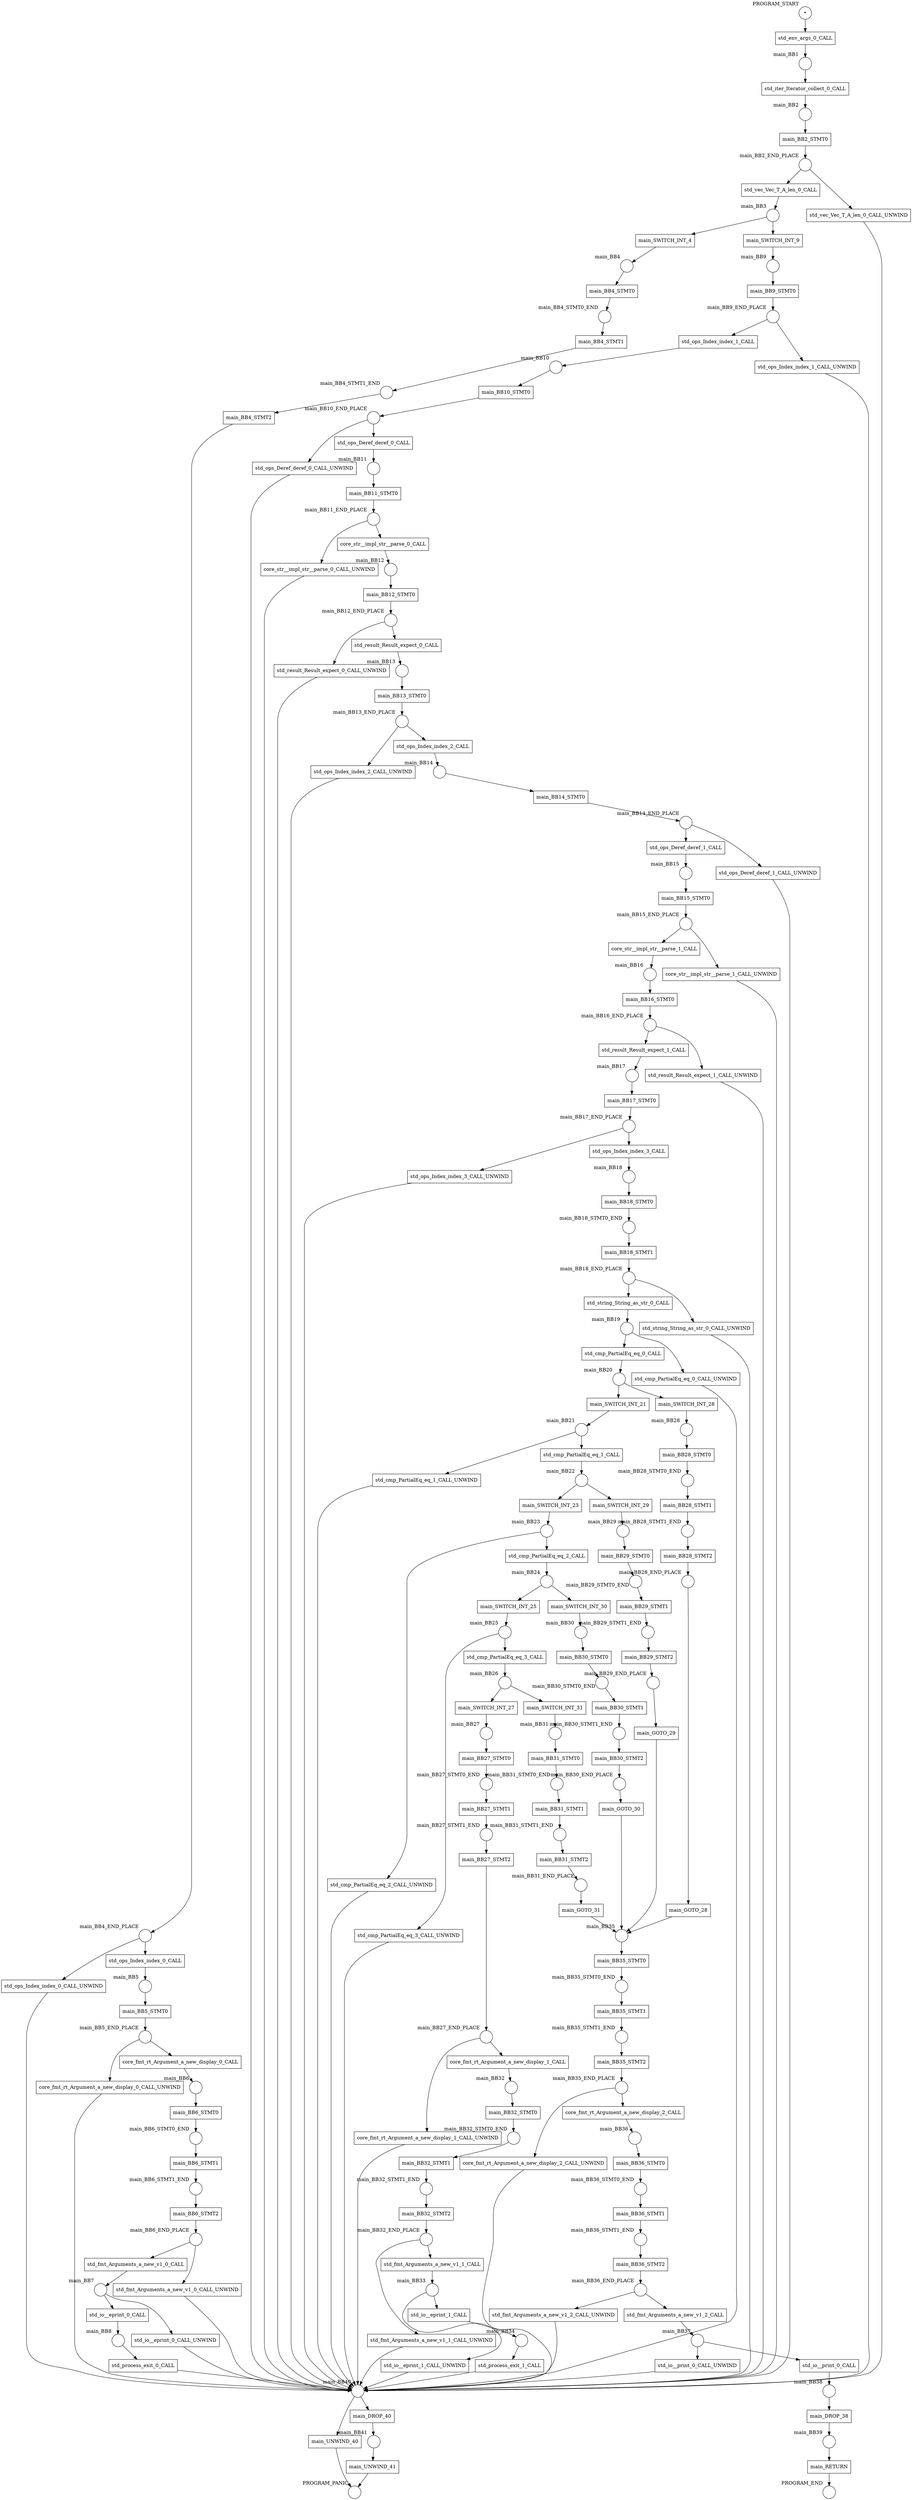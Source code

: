 digraph petrinet {
    PROGRAM_END [shape="circle" xlabel="PROGRAM_END" label=""];
    PROGRAM_PANIC [shape="circle" xlabel="PROGRAM_PANIC" label=""];
    PROGRAM_START [shape="circle" xlabel="PROGRAM_START" label="•"];
    main_BB1 [shape="circle" xlabel="main_BB1" label=""];
    main_BB10 [shape="circle" xlabel="main_BB10" label=""];
    main_BB10_END_PLACE [shape="circle" xlabel="main_BB10_END_PLACE" label=""];
    main_BB11 [shape="circle" xlabel="main_BB11" label=""];
    main_BB11_END_PLACE [shape="circle" xlabel="main_BB11_END_PLACE" label=""];
    main_BB12 [shape="circle" xlabel="main_BB12" label=""];
    main_BB12_END_PLACE [shape="circle" xlabel="main_BB12_END_PLACE" label=""];
    main_BB13 [shape="circle" xlabel="main_BB13" label=""];
    main_BB13_END_PLACE [shape="circle" xlabel="main_BB13_END_PLACE" label=""];
    main_BB14 [shape="circle" xlabel="main_BB14" label=""];
    main_BB14_END_PLACE [shape="circle" xlabel="main_BB14_END_PLACE" label=""];
    main_BB15 [shape="circle" xlabel="main_BB15" label=""];
    main_BB15_END_PLACE [shape="circle" xlabel="main_BB15_END_PLACE" label=""];
    main_BB16 [shape="circle" xlabel="main_BB16" label=""];
    main_BB16_END_PLACE [shape="circle" xlabel="main_BB16_END_PLACE" label=""];
    main_BB17 [shape="circle" xlabel="main_BB17" label=""];
    main_BB17_END_PLACE [shape="circle" xlabel="main_BB17_END_PLACE" label=""];
    main_BB18 [shape="circle" xlabel="main_BB18" label=""];
    main_BB18_END_PLACE [shape="circle" xlabel="main_BB18_END_PLACE" label=""];
    main_BB18_STMT0_END [shape="circle" xlabel="main_BB18_STMT0_END" label=""];
    main_BB19 [shape="circle" xlabel="main_BB19" label=""];
    main_BB2 [shape="circle" xlabel="main_BB2" label=""];
    main_BB20 [shape="circle" xlabel="main_BB20" label=""];
    main_BB21 [shape="circle" xlabel="main_BB21" label=""];
    main_BB22 [shape="circle" xlabel="main_BB22" label=""];
    main_BB23 [shape="circle" xlabel="main_BB23" label=""];
    main_BB24 [shape="circle" xlabel="main_BB24" label=""];
    main_BB25 [shape="circle" xlabel="main_BB25" label=""];
    main_BB26 [shape="circle" xlabel="main_BB26" label=""];
    main_BB27 [shape="circle" xlabel="main_BB27" label=""];
    main_BB27_END_PLACE [shape="circle" xlabel="main_BB27_END_PLACE" label=""];
    main_BB27_STMT0_END [shape="circle" xlabel="main_BB27_STMT0_END" label=""];
    main_BB27_STMT1_END [shape="circle" xlabel="main_BB27_STMT1_END" label=""];
    main_BB28 [shape="circle" xlabel="main_BB28" label=""];
    main_BB28_END_PLACE [shape="circle" xlabel="main_BB28_END_PLACE" label=""];
    main_BB28_STMT0_END [shape="circle" xlabel="main_BB28_STMT0_END" label=""];
    main_BB28_STMT1_END [shape="circle" xlabel="main_BB28_STMT1_END" label=""];
    main_BB29 [shape="circle" xlabel="main_BB29" label=""];
    main_BB29_END_PLACE [shape="circle" xlabel="main_BB29_END_PLACE" label=""];
    main_BB29_STMT0_END [shape="circle" xlabel="main_BB29_STMT0_END" label=""];
    main_BB29_STMT1_END [shape="circle" xlabel="main_BB29_STMT1_END" label=""];
    main_BB2_END_PLACE [shape="circle" xlabel="main_BB2_END_PLACE" label=""];
    main_BB3 [shape="circle" xlabel="main_BB3" label=""];
    main_BB30 [shape="circle" xlabel="main_BB30" label=""];
    main_BB30_END_PLACE [shape="circle" xlabel="main_BB30_END_PLACE" label=""];
    main_BB30_STMT0_END [shape="circle" xlabel="main_BB30_STMT0_END" label=""];
    main_BB30_STMT1_END [shape="circle" xlabel="main_BB30_STMT1_END" label=""];
    main_BB31 [shape="circle" xlabel="main_BB31" label=""];
    main_BB31_END_PLACE [shape="circle" xlabel="main_BB31_END_PLACE" label=""];
    main_BB31_STMT0_END [shape="circle" xlabel="main_BB31_STMT0_END" label=""];
    main_BB31_STMT1_END [shape="circle" xlabel="main_BB31_STMT1_END" label=""];
    main_BB32 [shape="circle" xlabel="main_BB32" label=""];
    main_BB32_END_PLACE [shape="circle" xlabel="main_BB32_END_PLACE" label=""];
    main_BB32_STMT0_END [shape="circle" xlabel="main_BB32_STMT0_END" label=""];
    main_BB32_STMT1_END [shape="circle" xlabel="main_BB32_STMT1_END" label=""];
    main_BB33 [shape="circle" xlabel="main_BB33" label=""];
    main_BB34 [shape="circle" xlabel="main_BB34" label=""];
    main_BB35 [shape="circle" xlabel="main_BB35" label=""];
    main_BB35_END_PLACE [shape="circle" xlabel="main_BB35_END_PLACE" label=""];
    main_BB35_STMT0_END [shape="circle" xlabel="main_BB35_STMT0_END" label=""];
    main_BB35_STMT1_END [shape="circle" xlabel="main_BB35_STMT1_END" label=""];
    main_BB36 [shape="circle" xlabel="main_BB36" label=""];
    main_BB36_END_PLACE [shape="circle" xlabel="main_BB36_END_PLACE" label=""];
    main_BB36_STMT0_END [shape="circle" xlabel="main_BB36_STMT0_END" label=""];
    main_BB36_STMT1_END [shape="circle" xlabel="main_BB36_STMT1_END" label=""];
    main_BB37 [shape="circle" xlabel="main_BB37" label=""];
    main_BB38 [shape="circle" xlabel="main_BB38" label=""];
    main_BB39 [shape="circle" xlabel="main_BB39" label=""];
    main_BB4 [shape="circle" xlabel="main_BB4" label=""];
    main_BB40 [shape="circle" xlabel="main_BB40" label=""];
    main_BB41 [shape="circle" xlabel="main_BB41" label=""];
    main_BB4_END_PLACE [shape="circle" xlabel="main_BB4_END_PLACE" label=""];
    main_BB4_STMT0_END [shape="circle" xlabel="main_BB4_STMT0_END" label=""];
    main_BB4_STMT1_END [shape="circle" xlabel="main_BB4_STMT1_END" label=""];
    main_BB5 [shape="circle" xlabel="main_BB5" label=""];
    main_BB5_END_PLACE [shape="circle" xlabel="main_BB5_END_PLACE" label=""];
    main_BB6 [shape="circle" xlabel="main_BB6" label=""];
    main_BB6_END_PLACE [shape="circle" xlabel="main_BB6_END_PLACE" label=""];
    main_BB6_STMT0_END [shape="circle" xlabel="main_BB6_STMT0_END" label=""];
    main_BB6_STMT1_END [shape="circle" xlabel="main_BB6_STMT1_END" label=""];
    main_BB7 [shape="circle" xlabel="main_BB7" label=""];
    main_BB8 [shape="circle" xlabel="main_BB8" label=""];
    main_BB9 [shape="circle" xlabel="main_BB9" label=""];
    main_BB9_END_PLACE [shape="circle" xlabel="main_BB9_END_PLACE" label=""];
    core_fmt_rt_Argument_a_new_display_0_CALL [shape="box" xlabel="" label="core_fmt_rt_Argument_a_new_display_0_CALL"];
    core_fmt_rt_Argument_a_new_display_0_CALL_UNWIND [shape="box" xlabel="" label="core_fmt_rt_Argument_a_new_display_0_CALL_UNWIND"];
    core_fmt_rt_Argument_a_new_display_1_CALL [shape="box" xlabel="" label="core_fmt_rt_Argument_a_new_display_1_CALL"];
    core_fmt_rt_Argument_a_new_display_1_CALL_UNWIND [shape="box" xlabel="" label="core_fmt_rt_Argument_a_new_display_1_CALL_UNWIND"];
    core_fmt_rt_Argument_a_new_display_2_CALL [shape="box" xlabel="" label="core_fmt_rt_Argument_a_new_display_2_CALL"];
    core_fmt_rt_Argument_a_new_display_2_CALL_UNWIND [shape="box" xlabel="" label="core_fmt_rt_Argument_a_new_display_2_CALL_UNWIND"];
    core_str__impl_str__parse_0_CALL [shape="box" xlabel="" label="core_str__impl_str__parse_0_CALL"];
    core_str__impl_str__parse_0_CALL_UNWIND [shape="box" xlabel="" label="core_str__impl_str__parse_0_CALL_UNWIND"];
    core_str__impl_str__parse_1_CALL [shape="box" xlabel="" label="core_str__impl_str__parse_1_CALL"];
    core_str__impl_str__parse_1_CALL_UNWIND [shape="box" xlabel="" label="core_str__impl_str__parse_1_CALL_UNWIND"];
    main_BB10_STMT0 [shape="box" xlabel="" label="main_BB10_STMT0"];
    main_BB11_STMT0 [shape="box" xlabel="" label="main_BB11_STMT0"];
    main_BB12_STMT0 [shape="box" xlabel="" label="main_BB12_STMT0"];
    main_BB13_STMT0 [shape="box" xlabel="" label="main_BB13_STMT0"];
    main_BB14_STMT0 [shape="box" xlabel="" label="main_BB14_STMT0"];
    main_BB15_STMT0 [shape="box" xlabel="" label="main_BB15_STMT0"];
    main_BB16_STMT0 [shape="box" xlabel="" label="main_BB16_STMT0"];
    main_BB17_STMT0 [shape="box" xlabel="" label="main_BB17_STMT0"];
    main_BB18_STMT0 [shape="box" xlabel="" label="main_BB18_STMT0"];
    main_BB18_STMT1 [shape="box" xlabel="" label="main_BB18_STMT1"];
    main_BB27_STMT0 [shape="box" xlabel="" label="main_BB27_STMT0"];
    main_BB27_STMT1 [shape="box" xlabel="" label="main_BB27_STMT1"];
    main_BB27_STMT2 [shape="box" xlabel="" label="main_BB27_STMT2"];
    main_BB28_STMT0 [shape="box" xlabel="" label="main_BB28_STMT0"];
    main_BB28_STMT1 [shape="box" xlabel="" label="main_BB28_STMT1"];
    main_BB28_STMT2 [shape="box" xlabel="" label="main_BB28_STMT2"];
    main_BB29_STMT0 [shape="box" xlabel="" label="main_BB29_STMT0"];
    main_BB29_STMT1 [shape="box" xlabel="" label="main_BB29_STMT1"];
    main_BB29_STMT2 [shape="box" xlabel="" label="main_BB29_STMT2"];
    main_BB2_STMT0 [shape="box" xlabel="" label="main_BB2_STMT0"];
    main_BB30_STMT0 [shape="box" xlabel="" label="main_BB30_STMT0"];
    main_BB30_STMT1 [shape="box" xlabel="" label="main_BB30_STMT1"];
    main_BB30_STMT2 [shape="box" xlabel="" label="main_BB30_STMT2"];
    main_BB31_STMT0 [shape="box" xlabel="" label="main_BB31_STMT0"];
    main_BB31_STMT1 [shape="box" xlabel="" label="main_BB31_STMT1"];
    main_BB31_STMT2 [shape="box" xlabel="" label="main_BB31_STMT2"];
    main_BB32_STMT0 [shape="box" xlabel="" label="main_BB32_STMT0"];
    main_BB32_STMT1 [shape="box" xlabel="" label="main_BB32_STMT1"];
    main_BB32_STMT2 [shape="box" xlabel="" label="main_BB32_STMT2"];
    main_BB35_STMT0 [shape="box" xlabel="" label="main_BB35_STMT0"];
    main_BB35_STMT1 [shape="box" xlabel="" label="main_BB35_STMT1"];
    main_BB35_STMT2 [shape="box" xlabel="" label="main_BB35_STMT2"];
    main_BB36_STMT0 [shape="box" xlabel="" label="main_BB36_STMT0"];
    main_BB36_STMT1 [shape="box" xlabel="" label="main_BB36_STMT1"];
    main_BB36_STMT2 [shape="box" xlabel="" label="main_BB36_STMT2"];
    main_BB4_STMT0 [shape="box" xlabel="" label="main_BB4_STMT0"];
    main_BB4_STMT1 [shape="box" xlabel="" label="main_BB4_STMT1"];
    main_BB4_STMT2 [shape="box" xlabel="" label="main_BB4_STMT2"];
    main_BB5_STMT0 [shape="box" xlabel="" label="main_BB5_STMT0"];
    main_BB6_STMT0 [shape="box" xlabel="" label="main_BB6_STMT0"];
    main_BB6_STMT1 [shape="box" xlabel="" label="main_BB6_STMT1"];
    main_BB6_STMT2 [shape="box" xlabel="" label="main_BB6_STMT2"];
    main_BB9_STMT0 [shape="box" xlabel="" label="main_BB9_STMT0"];
    main_DROP_38 [shape="box" xlabel="" label="main_DROP_38"];
    main_DROP_40 [shape="box" xlabel="" label="main_DROP_40"];
    main_GOTO_28 [shape="box" xlabel="" label="main_GOTO_28"];
    main_GOTO_29 [shape="box" xlabel="" label="main_GOTO_29"];
    main_GOTO_30 [shape="box" xlabel="" label="main_GOTO_30"];
    main_GOTO_31 [shape="box" xlabel="" label="main_GOTO_31"];
    main_RETURN [shape="box" xlabel="" label="main_RETURN"];
    main_SWITCH_INT_21 [shape="box" xlabel="" label="main_SWITCH_INT_21"];
    main_SWITCH_INT_23 [shape="box" xlabel="" label="main_SWITCH_INT_23"];
    main_SWITCH_INT_25 [shape="box" xlabel="" label="main_SWITCH_INT_25"];
    main_SWITCH_INT_27 [shape="box" xlabel="" label="main_SWITCH_INT_27"];
    main_SWITCH_INT_28 [shape="box" xlabel="" label="main_SWITCH_INT_28"];
    main_SWITCH_INT_29 [shape="box" xlabel="" label="main_SWITCH_INT_29"];
    main_SWITCH_INT_30 [shape="box" xlabel="" label="main_SWITCH_INT_30"];
    main_SWITCH_INT_31 [shape="box" xlabel="" label="main_SWITCH_INT_31"];
    main_SWITCH_INT_4 [shape="box" xlabel="" label="main_SWITCH_INT_4"];
    main_SWITCH_INT_9 [shape="box" xlabel="" label="main_SWITCH_INT_9"];
    main_UNWIND_40 [shape="box" xlabel="" label="main_UNWIND_40"];
    main_UNWIND_41 [shape="box" xlabel="" label="main_UNWIND_41"];
    std_cmp_PartialEq_eq_0_CALL [shape="box" xlabel="" label="std_cmp_PartialEq_eq_0_CALL"];
    std_cmp_PartialEq_eq_0_CALL_UNWIND [shape="box" xlabel="" label="std_cmp_PartialEq_eq_0_CALL_UNWIND"];
    std_cmp_PartialEq_eq_1_CALL [shape="box" xlabel="" label="std_cmp_PartialEq_eq_1_CALL"];
    std_cmp_PartialEq_eq_1_CALL_UNWIND [shape="box" xlabel="" label="std_cmp_PartialEq_eq_1_CALL_UNWIND"];
    std_cmp_PartialEq_eq_2_CALL [shape="box" xlabel="" label="std_cmp_PartialEq_eq_2_CALL"];
    std_cmp_PartialEq_eq_2_CALL_UNWIND [shape="box" xlabel="" label="std_cmp_PartialEq_eq_2_CALL_UNWIND"];
    std_cmp_PartialEq_eq_3_CALL [shape="box" xlabel="" label="std_cmp_PartialEq_eq_3_CALL"];
    std_cmp_PartialEq_eq_3_CALL_UNWIND [shape="box" xlabel="" label="std_cmp_PartialEq_eq_3_CALL_UNWIND"];
    std_env_args_0_CALL [shape="box" xlabel="" label="std_env_args_0_CALL"];
    std_fmt_Arguments_a_new_v1_0_CALL [shape="box" xlabel="" label="std_fmt_Arguments_a_new_v1_0_CALL"];
    std_fmt_Arguments_a_new_v1_0_CALL_UNWIND [shape="box" xlabel="" label="std_fmt_Arguments_a_new_v1_0_CALL_UNWIND"];
    std_fmt_Arguments_a_new_v1_1_CALL [shape="box" xlabel="" label="std_fmt_Arguments_a_new_v1_1_CALL"];
    std_fmt_Arguments_a_new_v1_1_CALL_UNWIND [shape="box" xlabel="" label="std_fmt_Arguments_a_new_v1_1_CALL_UNWIND"];
    std_fmt_Arguments_a_new_v1_2_CALL [shape="box" xlabel="" label="std_fmt_Arguments_a_new_v1_2_CALL"];
    std_fmt_Arguments_a_new_v1_2_CALL_UNWIND [shape="box" xlabel="" label="std_fmt_Arguments_a_new_v1_2_CALL_UNWIND"];
    std_io__eprint_0_CALL [shape="box" xlabel="" label="std_io__eprint_0_CALL"];
    std_io__eprint_0_CALL_UNWIND [shape="box" xlabel="" label="std_io__eprint_0_CALL_UNWIND"];
    std_io__eprint_1_CALL [shape="box" xlabel="" label="std_io__eprint_1_CALL"];
    std_io__eprint_1_CALL_UNWIND [shape="box" xlabel="" label="std_io__eprint_1_CALL_UNWIND"];
    std_io__print_0_CALL [shape="box" xlabel="" label="std_io__print_0_CALL"];
    std_io__print_0_CALL_UNWIND [shape="box" xlabel="" label="std_io__print_0_CALL_UNWIND"];
    std_iter_Iterator_collect_0_CALL [shape="box" xlabel="" label="std_iter_Iterator_collect_0_CALL"];
    std_ops_Deref_deref_0_CALL [shape="box" xlabel="" label="std_ops_Deref_deref_0_CALL"];
    std_ops_Deref_deref_0_CALL_UNWIND [shape="box" xlabel="" label="std_ops_Deref_deref_0_CALL_UNWIND"];
    std_ops_Deref_deref_1_CALL [shape="box" xlabel="" label="std_ops_Deref_deref_1_CALL"];
    std_ops_Deref_deref_1_CALL_UNWIND [shape="box" xlabel="" label="std_ops_Deref_deref_1_CALL_UNWIND"];
    std_ops_Index_index_0_CALL [shape="box" xlabel="" label="std_ops_Index_index_0_CALL"];
    std_ops_Index_index_0_CALL_UNWIND [shape="box" xlabel="" label="std_ops_Index_index_0_CALL_UNWIND"];
    std_ops_Index_index_1_CALL [shape="box" xlabel="" label="std_ops_Index_index_1_CALL"];
    std_ops_Index_index_1_CALL_UNWIND [shape="box" xlabel="" label="std_ops_Index_index_1_CALL_UNWIND"];
    std_ops_Index_index_2_CALL [shape="box" xlabel="" label="std_ops_Index_index_2_CALL"];
    std_ops_Index_index_2_CALL_UNWIND [shape="box" xlabel="" label="std_ops_Index_index_2_CALL_UNWIND"];
    std_ops_Index_index_3_CALL [shape="box" xlabel="" label="std_ops_Index_index_3_CALL"];
    std_ops_Index_index_3_CALL_UNWIND [shape="box" xlabel="" label="std_ops_Index_index_3_CALL_UNWIND"];
    std_process_exit_0_CALL [shape="box" xlabel="" label="std_process_exit_0_CALL"];
    std_process_exit_1_CALL [shape="box" xlabel="" label="std_process_exit_1_CALL"];
    std_result_Result_expect_0_CALL [shape="box" xlabel="" label="std_result_Result_expect_0_CALL"];
    std_result_Result_expect_0_CALL_UNWIND [shape="box" xlabel="" label="std_result_Result_expect_0_CALL_UNWIND"];
    std_result_Result_expect_1_CALL [shape="box" xlabel="" label="std_result_Result_expect_1_CALL"];
    std_result_Result_expect_1_CALL_UNWIND [shape="box" xlabel="" label="std_result_Result_expect_1_CALL_UNWIND"];
    std_string_String_as_str_0_CALL [shape="box" xlabel="" label="std_string_String_as_str_0_CALL"];
    std_string_String_as_str_0_CALL_UNWIND [shape="box" xlabel="" label="std_string_String_as_str_0_CALL_UNWIND"];
    std_vec_Vec_T_A_len_0_CALL [shape="box" xlabel="" label="std_vec_Vec_T_A_len_0_CALL"];
    std_vec_Vec_T_A_len_0_CALL_UNWIND [shape="box" xlabel="" label="std_vec_Vec_T_A_len_0_CALL_UNWIND"];
    PROGRAM_START -> std_env_args_0_CALL;
    main_BB1 -> std_iter_Iterator_collect_0_CALL;
    main_BB10 -> main_BB10_STMT0;
    main_BB10_END_PLACE -> std_ops_Deref_deref_0_CALL;
    main_BB10_END_PLACE -> std_ops_Deref_deref_0_CALL_UNWIND;
    main_BB11 -> main_BB11_STMT0;
    main_BB11_END_PLACE -> core_str__impl_str__parse_0_CALL;
    main_BB11_END_PLACE -> core_str__impl_str__parse_0_CALL_UNWIND;
    main_BB12 -> main_BB12_STMT0;
    main_BB12_END_PLACE -> std_result_Result_expect_0_CALL;
    main_BB12_END_PLACE -> std_result_Result_expect_0_CALL_UNWIND;
    main_BB13 -> main_BB13_STMT0;
    main_BB13_END_PLACE -> std_ops_Index_index_2_CALL;
    main_BB13_END_PLACE -> std_ops_Index_index_2_CALL_UNWIND;
    main_BB14 -> main_BB14_STMT0;
    main_BB14_END_PLACE -> std_ops_Deref_deref_1_CALL;
    main_BB14_END_PLACE -> std_ops_Deref_deref_1_CALL_UNWIND;
    main_BB15 -> main_BB15_STMT0;
    main_BB15_END_PLACE -> core_str__impl_str__parse_1_CALL;
    main_BB15_END_PLACE -> core_str__impl_str__parse_1_CALL_UNWIND;
    main_BB16 -> main_BB16_STMT0;
    main_BB16_END_PLACE -> std_result_Result_expect_1_CALL;
    main_BB16_END_PLACE -> std_result_Result_expect_1_CALL_UNWIND;
    main_BB17 -> main_BB17_STMT0;
    main_BB17_END_PLACE -> std_ops_Index_index_3_CALL;
    main_BB17_END_PLACE -> std_ops_Index_index_3_CALL_UNWIND;
    main_BB18 -> main_BB18_STMT0;
    main_BB18_END_PLACE -> std_string_String_as_str_0_CALL;
    main_BB18_END_PLACE -> std_string_String_as_str_0_CALL_UNWIND;
    main_BB18_STMT0_END -> main_BB18_STMT1;
    main_BB19 -> std_cmp_PartialEq_eq_0_CALL;
    main_BB19 -> std_cmp_PartialEq_eq_0_CALL_UNWIND;
    main_BB2 -> main_BB2_STMT0;
    main_BB20 -> main_SWITCH_INT_21;
    main_BB20 -> main_SWITCH_INT_28;
    main_BB21 -> std_cmp_PartialEq_eq_1_CALL;
    main_BB21 -> std_cmp_PartialEq_eq_1_CALL_UNWIND;
    main_BB22 -> main_SWITCH_INT_23;
    main_BB22 -> main_SWITCH_INT_29;
    main_BB23 -> std_cmp_PartialEq_eq_2_CALL;
    main_BB23 -> std_cmp_PartialEq_eq_2_CALL_UNWIND;
    main_BB24 -> main_SWITCH_INT_25;
    main_BB24 -> main_SWITCH_INT_30;
    main_BB25 -> std_cmp_PartialEq_eq_3_CALL;
    main_BB25 -> std_cmp_PartialEq_eq_3_CALL_UNWIND;
    main_BB26 -> main_SWITCH_INT_27;
    main_BB26 -> main_SWITCH_INT_31;
    main_BB27 -> main_BB27_STMT0;
    main_BB27_END_PLACE -> core_fmt_rt_Argument_a_new_display_1_CALL;
    main_BB27_END_PLACE -> core_fmt_rt_Argument_a_new_display_1_CALL_UNWIND;
    main_BB27_STMT0_END -> main_BB27_STMT1;
    main_BB27_STMT1_END -> main_BB27_STMT2;
    main_BB28 -> main_BB28_STMT0;
    main_BB28_END_PLACE -> main_GOTO_28;
    main_BB28_STMT0_END -> main_BB28_STMT1;
    main_BB28_STMT1_END -> main_BB28_STMT2;
    main_BB29 -> main_BB29_STMT0;
    main_BB29_END_PLACE -> main_GOTO_29;
    main_BB29_STMT0_END -> main_BB29_STMT1;
    main_BB29_STMT1_END -> main_BB29_STMT2;
    main_BB2_END_PLACE -> std_vec_Vec_T_A_len_0_CALL;
    main_BB2_END_PLACE -> std_vec_Vec_T_A_len_0_CALL_UNWIND;
    main_BB3 -> main_SWITCH_INT_4;
    main_BB3 -> main_SWITCH_INT_9;
    main_BB30 -> main_BB30_STMT0;
    main_BB30_END_PLACE -> main_GOTO_30;
    main_BB30_STMT0_END -> main_BB30_STMT1;
    main_BB30_STMT1_END -> main_BB30_STMT2;
    main_BB31 -> main_BB31_STMT0;
    main_BB31_END_PLACE -> main_GOTO_31;
    main_BB31_STMT0_END -> main_BB31_STMT1;
    main_BB31_STMT1_END -> main_BB31_STMT2;
    main_BB32 -> main_BB32_STMT0;
    main_BB32_END_PLACE -> std_fmt_Arguments_a_new_v1_1_CALL;
    main_BB32_END_PLACE -> std_fmt_Arguments_a_new_v1_1_CALL_UNWIND;
    main_BB32_STMT0_END -> main_BB32_STMT1;
    main_BB32_STMT1_END -> main_BB32_STMT2;
    main_BB33 -> std_io__eprint_1_CALL;
    main_BB33 -> std_io__eprint_1_CALL_UNWIND;
    main_BB34 -> std_process_exit_1_CALL;
    main_BB35 -> main_BB35_STMT0;
    main_BB35_END_PLACE -> core_fmt_rt_Argument_a_new_display_2_CALL;
    main_BB35_END_PLACE -> core_fmt_rt_Argument_a_new_display_2_CALL_UNWIND;
    main_BB35_STMT0_END -> main_BB35_STMT1;
    main_BB35_STMT1_END -> main_BB35_STMT2;
    main_BB36 -> main_BB36_STMT0;
    main_BB36_END_PLACE -> std_fmt_Arguments_a_new_v1_2_CALL;
    main_BB36_END_PLACE -> std_fmt_Arguments_a_new_v1_2_CALL_UNWIND;
    main_BB36_STMT0_END -> main_BB36_STMT1;
    main_BB36_STMT1_END -> main_BB36_STMT2;
    main_BB37 -> std_io__print_0_CALL;
    main_BB37 -> std_io__print_0_CALL_UNWIND;
    main_BB38 -> main_DROP_38;
    main_BB39 -> main_RETURN;
    main_BB4 -> main_BB4_STMT0;
    main_BB40 -> main_DROP_40;
    main_BB40 -> main_UNWIND_40;
    main_BB41 -> main_UNWIND_41;
    main_BB4_END_PLACE -> std_ops_Index_index_0_CALL;
    main_BB4_END_PLACE -> std_ops_Index_index_0_CALL_UNWIND;
    main_BB4_STMT0_END -> main_BB4_STMT1;
    main_BB4_STMT1_END -> main_BB4_STMT2;
    main_BB5 -> main_BB5_STMT0;
    main_BB5_END_PLACE -> core_fmt_rt_Argument_a_new_display_0_CALL;
    main_BB5_END_PLACE -> core_fmt_rt_Argument_a_new_display_0_CALL_UNWIND;
    main_BB6 -> main_BB6_STMT0;
    main_BB6_END_PLACE -> std_fmt_Arguments_a_new_v1_0_CALL;
    main_BB6_END_PLACE -> std_fmt_Arguments_a_new_v1_0_CALL_UNWIND;
    main_BB6_STMT0_END -> main_BB6_STMT1;
    main_BB6_STMT1_END -> main_BB6_STMT2;
    main_BB7 -> std_io__eprint_0_CALL;
    main_BB7 -> std_io__eprint_0_CALL_UNWIND;
    main_BB8 -> std_process_exit_0_CALL;
    main_BB9 -> main_BB9_STMT0;
    main_BB9_END_PLACE -> std_ops_Index_index_1_CALL;
    main_BB9_END_PLACE -> std_ops_Index_index_1_CALL_UNWIND;
    core_fmt_rt_Argument_a_new_display_0_CALL -> main_BB6;
    core_fmt_rt_Argument_a_new_display_0_CALL_UNWIND -> main_BB40;
    core_fmt_rt_Argument_a_new_display_1_CALL -> main_BB32;
    core_fmt_rt_Argument_a_new_display_1_CALL_UNWIND -> main_BB40;
    core_fmt_rt_Argument_a_new_display_2_CALL -> main_BB36;
    core_fmt_rt_Argument_a_new_display_2_CALL_UNWIND -> main_BB40;
    core_str__impl_str__parse_0_CALL -> main_BB12;
    core_str__impl_str__parse_0_CALL_UNWIND -> main_BB40;
    core_str__impl_str__parse_1_CALL -> main_BB16;
    core_str__impl_str__parse_1_CALL_UNWIND -> main_BB40;
    main_BB10_STMT0 -> main_BB10_END_PLACE;
    main_BB11_STMT0 -> main_BB11_END_PLACE;
    main_BB12_STMT0 -> main_BB12_END_PLACE;
    main_BB13_STMT0 -> main_BB13_END_PLACE;
    main_BB14_STMT0 -> main_BB14_END_PLACE;
    main_BB15_STMT0 -> main_BB15_END_PLACE;
    main_BB16_STMT0 -> main_BB16_END_PLACE;
    main_BB17_STMT0 -> main_BB17_END_PLACE;
    main_BB18_STMT0 -> main_BB18_STMT0_END;
    main_BB18_STMT1 -> main_BB18_END_PLACE;
    main_BB27_STMT0 -> main_BB27_STMT0_END;
    main_BB27_STMT1 -> main_BB27_STMT1_END;
    main_BB27_STMT2 -> main_BB27_END_PLACE;
    main_BB28_STMT0 -> main_BB28_STMT0_END;
    main_BB28_STMT1 -> main_BB28_STMT1_END;
    main_BB28_STMT2 -> main_BB28_END_PLACE;
    main_BB29_STMT0 -> main_BB29_STMT0_END;
    main_BB29_STMT1 -> main_BB29_STMT1_END;
    main_BB29_STMT2 -> main_BB29_END_PLACE;
    main_BB2_STMT0 -> main_BB2_END_PLACE;
    main_BB30_STMT0 -> main_BB30_STMT0_END;
    main_BB30_STMT1 -> main_BB30_STMT1_END;
    main_BB30_STMT2 -> main_BB30_END_PLACE;
    main_BB31_STMT0 -> main_BB31_STMT0_END;
    main_BB31_STMT1 -> main_BB31_STMT1_END;
    main_BB31_STMT2 -> main_BB31_END_PLACE;
    main_BB32_STMT0 -> main_BB32_STMT0_END;
    main_BB32_STMT1 -> main_BB32_STMT1_END;
    main_BB32_STMT2 -> main_BB32_END_PLACE;
    main_BB35_STMT0 -> main_BB35_STMT0_END;
    main_BB35_STMT1 -> main_BB35_STMT1_END;
    main_BB35_STMT2 -> main_BB35_END_PLACE;
    main_BB36_STMT0 -> main_BB36_STMT0_END;
    main_BB36_STMT1 -> main_BB36_STMT1_END;
    main_BB36_STMT2 -> main_BB36_END_PLACE;
    main_BB4_STMT0 -> main_BB4_STMT0_END;
    main_BB4_STMT1 -> main_BB4_STMT1_END;
    main_BB4_STMT2 -> main_BB4_END_PLACE;
    main_BB5_STMT0 -> main_BB5_END_PLACE;
    main_BB6_STMT0 -> main_BB6_STMT0_END;
    main_BB6_STMT1 -> main_BB6_STMT1_END;
    main_BB6_STMT2 -> main_BB6_END_PLACE;
    main_BB9_STMT0 -> main_BB9_END_PLACE;
    main_DROP_38 -> main_BB39;
    main_DROP_40 -> main_BB41;
    main_GOTO_28 -> main_BB35;
    main_GOTO_29 -> main_BB35;
    main_GOTO_30 -> main_BB35;
    main_GOTO_31 -> main_BB35;
    main_RETURN -> PROGRAM_END;
    main_SWITCH_INT_21 -> main_BB21;
    main_SWITCH_INT_23 -> main_BB23;
    main_SWITCH_INT_25 -> main_BB25;
    main_SWITCH_INT_27 -> main_BB27;
    main_SWITCH_INT_28 -> main_BB28;
    main_SWITCH_INT_29 -> main_BB29;
    main_SWITCH_INT_30 -> main_BB30;
    main_SWITCH_INT_31 -> main_BB31;
    main_SWITCH_INT_4 -> main_BB4;
    main_SWITCH_INT_9 -> main_BB9;
    main_UNWIND_40 -> PROGRAM_PANIC;
    main_UNWIND_41 -> PROGRAM_PANIC;
    std_cmp_PartialEq_eq_0_CALL -> main_BB20;
    std_cmp_PartialEq_eq_0_CALL_UNWIND -> main_BB40;
    std_cmp_PartialEq_eq_1_CALL -> main_BB22;
    std_cmp_PartialEq_eq_1_CALL_UNWIND -> main_BB40;
    std_cmp_PartialEq_eq_2_CALL -> main_BB24;
    std_cmp_PartialEq_eq_2_CALL_UNWIND -> main_BB40;
    std_cmp_PartialEq_eq_3_CALL -> main_BB26;
    std_cmp_PartialEq_eq_3_CALL_UNWIND -> main_BB40;
    std_env_args_0_CALL -> main_BB1;
    std_fmt_Arguments_a_new_v1_0_CALL -> main_BB7;
    std_fmt_Arguments_a_new_v1_0_CALL_UNWIND -> main_BB40;
    std_fmt_Arguments_a_new_v1_1_CALL -> main_BB33;
    std_fmt_Arguments_a_new_v1_1_CALL_UNWIND -> main_BB40;
    std_fmt_Arguments_a_new_v1_2_CALL -> main_BB37;
    std_fmt_Arguments_a_new_v1_2_CALL_UNWIND -> main_BB40;
    std_io__eprint_0_CALL -> main_BB8;
    std_io__eprint_0_CALL_UNWIND -> main_BB40;
    std_io__eprint_1_CALL -> main_BB34;
    std_io__eprint_1_CALL_UNWIND -> main_BB40;
    std_io__print_0_CALL -> main_BB38;
    std_io__print_0_CALL_UNWIND -> main_BB40;
    std_iter_Iterator_collect_0_CALL -> main_BB2;
    std_ops_Deref_deref_0_CALL -> main_BB11;
    std_ops_Deref_deref_0_CALL_UNWIND -> main_BB40;
    std_ops_Deref_deref_1_CALL -> main_BB15;
    std_ops_Deref_deref_1_CALL_UNWIND -> main_BB40;
    std_ops_Index_index_0_CALL -> main_BB5;
    std_ops_Index_index_0_CALL_UNWIND -> main_BB40;
    std_ops_Index_index_1_CALL -> main_BB10;
    std_ops_Index_index_1_CALL_UNWIND -> main_BB40;
    std_ops_Index_index_2_CALL -> main_BB14;
    std_ops_Index_index_2_CALL_UNWIND -> main_BB40;
    std_ops_Index_index_3_CALL -> main_BB18;
    std_ops_Index_index_3_CALL_UNWIND -> main_BB40;
    std_process_exit_0_CALL -> main_BB40;
    std_process_exit_1_CALL -> main_BB40;
    std_result_Result_expect_0_CALL -> main_BB13;
    std_result_Result_expect_0_CALL_UNWIND -> main_BB40;
    std_result_Result_expect_1_CALL -> main_BB17;
    std_result_Result_expect_1_CALL_UNWIND -> main_BB40;
    std_string_String_as_str_0_CALL -> main_BB19;
    std_string_String_as_str_0_CALL_UNWIND -> main_BB40;
    std_vec_Vec_T_A_len_0_CALL -> main_BB3;
    std_vec_Vec_T_A_len_0_CALL_UNWIND -> main_BB40;
}
